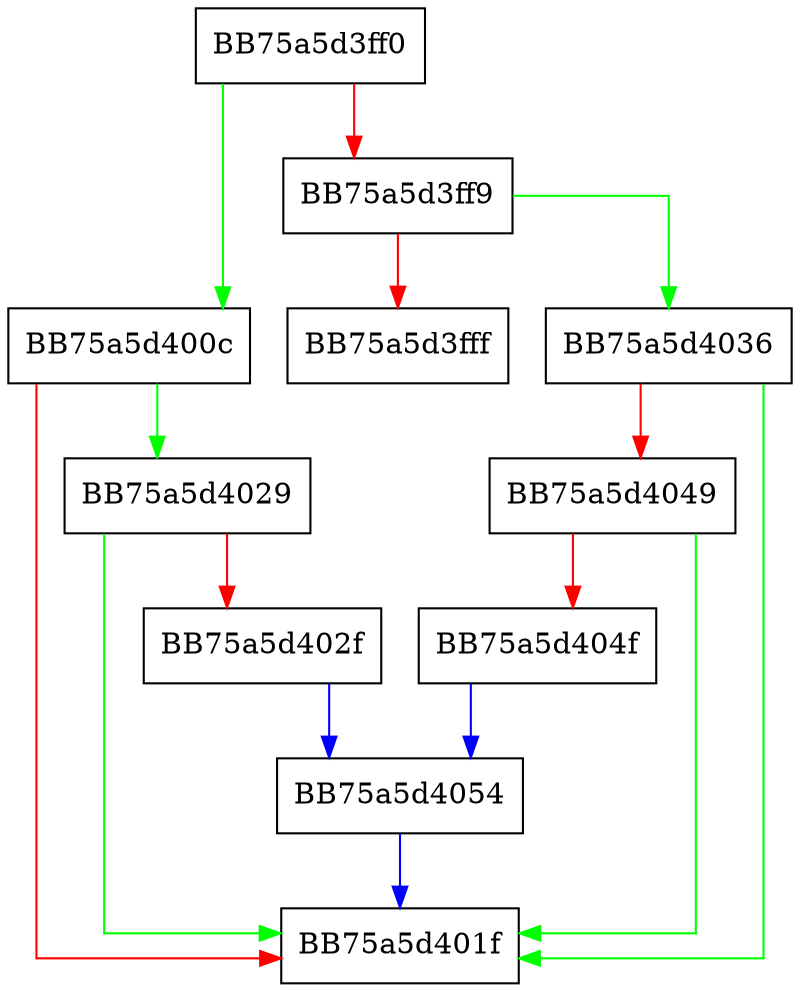 digraph ProcessNotification {
  node [shape="box"];
  graph [splines=ortho];
  BB75a5d3ff0 -> BB75a5d400c [color="green"];
  BB75a5d3ff0 -> BB75a5d3ff9 [color="red"];
  BB75a5d3ff9 -> BB75a5d4036 [color="green"];
  BB75a5d3ff9 -> BB75a5d3fff [color="red"];
  BB75a5d400c -> BB75a5d4029 [color="green"];
  BB75a5d400c -> BB75a5d401f [color="red"];
  BB75a5d4029 -> BB75a5d401f [color="green"];
  BB75a5d4029 -> BB75a5d402f [color="red"];
  BB75a5d402f -> BB75a5d4054 [color="blue"];
  BB75a5d4036 -> BB75a5d401f [color="green"];
  BB75a5d4036 -> BB75a5d4049 [color="red"];
  BB75a5d4049 -> BB75a5d401f [color="green"];
  BB75a5d4049 -> BB75a5d404f [color="red"];
  BB75a5d404f -> BB75a5d4054 [color="blue"];
  BB75a5d4054 -> BB75a5d401f [color="blue"];
}